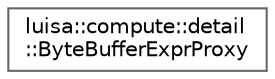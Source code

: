 digraph "类继承关系图"
{
 // LATEX_PDF_SIZE
  bgcolor="transparent";
  edge [fontname=Helvetica,fontsize=10,labelfontname=Helvetica,labelfontsize=10];
  node [fontname=Helvetica,fontsize=10,shape=box,height=0.2,width=0.4];
  rankdir="LR";
  Node0 [id="Node000000",label="luisa::compute::detail\l::ByteBufferExprProxy",height=0.2,width=0.4,color="grey40", fillcolor="white", style="filled",URL="$classluisa_1_1compute_1_1detail_1_1_byte_buffer_expr_proxy.html",tooltip=" "];
}
